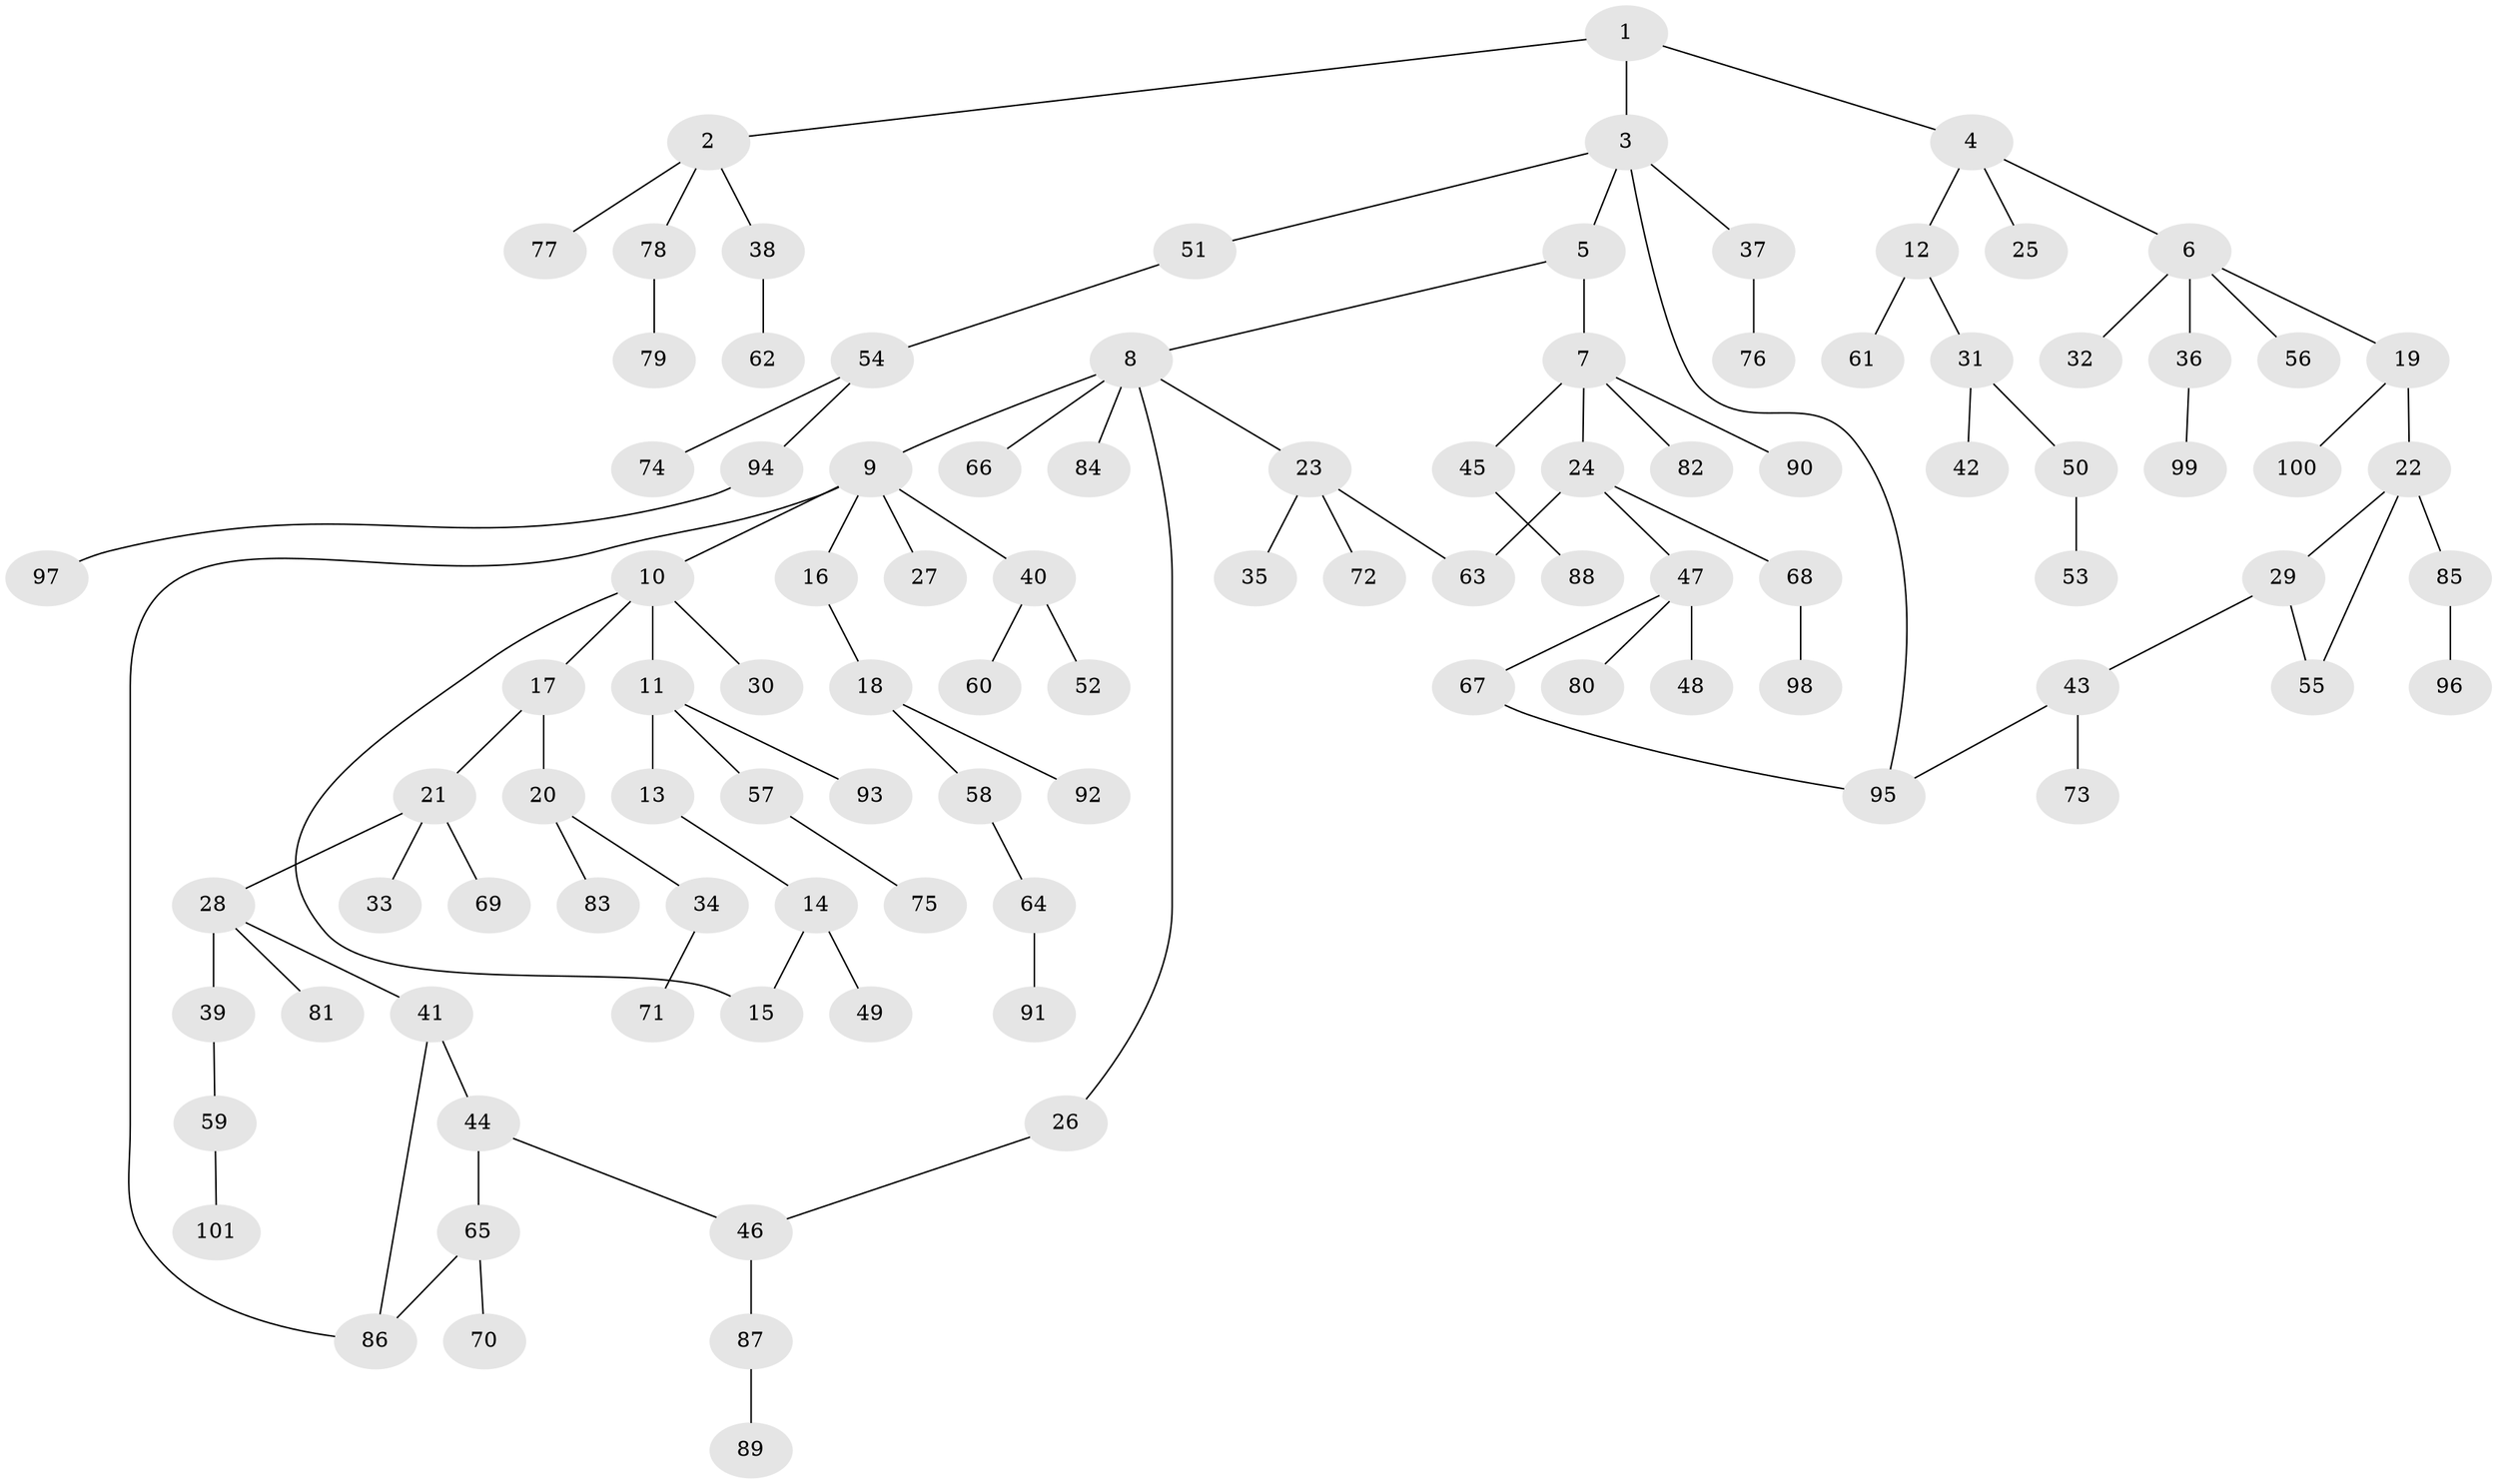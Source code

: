 // coarse degree distribution, {9: 0.02, 5: 0.06, 7: 0.04, 6: 0.02, 4: 0.06, 3: 0.06, 2: 0.16, 1: 0.58}
// Generated by graph-tools (version 1.1) at 2025/17/03/04/25 18:17:07]
// undirected, 101 vertices, 108 edges
graph export_dot {
graph [start="1"]
  node [color=gray90,style=filled];
  1;
  2;
  3;
  4;
  5;
  6;
  7;
  8;
  9;
  10;
  11;
  12;
  13;
  14;
  15;
  16;
  17;
  18;
  19;
  20;
  21;
  22;
  23;
  24;
  25;
  26;
  27;
  28;
  29;
  30;
  31;
  32;
  33;
  34;
  35;
  36;
  37;
  38;
  39;
  40;
  41;
  42;
  43;
  44;
  45;
  46;
  47;
  48;
  49;
  50;
  51;
  52;
  53;
  54;
  55;
  56;
  57;
  58;
  59;
  60;
  61;
  62;
  63;
  64;
  65;
  66;
  67;
  68;
  69;
  70;
  71;
  72;
  73;
  74;
  75;
  76;
  77;
  78;
  79;
  80;
  81;
  82;
  83;
  84;
  85;
  86;
  87;
  88;
  89;
  90;
  91;
  92;
  93;
  94;
  95;
  96;
  97;
  98;
  99;
  100;
  101;
  1 -- 2;
  1 -- 3;
  1 -- 4;
  2 -- 38;
  2 -- 77;
  2 -- 78;
  3 -- 5;
  3 -- 37;
  3 -- 51;
  3 -- 95;
  4 -- 6;
  4 -- 12;
  4 -- 25;
  5 -- 7;
  5 -- 8;
  6 -- 19;
  6 -- 32;
  6 -- 36;
  6 -- 56;
  7 -- 24;
  7 -- 45;
  7 -- 82;
  7 -- 90;
  8 -- 9;
  8 -- 23;
  8 -- 26;
  8 -- 66;
  8 -- 84;
  9 -- 10;
  9 -- 16;
  9 -- 27;
  9 -- 40;
  9 -- 86;
  10 -- 11;
  10 -- 17;
  10 -- 30;
  10 -- 15;
  11 -- 13;
  11 -- 57;
  11 -- 93;
  12 -- 31;
  12 -- 61;
  13 -- 14;
  14 -- 15;
  14 -- 49;
  16 -- 18;
  17 -- 20;
  17 -- 21;
  18 -- 58;
  18 -- 92;
  19 -- 22;
  19 -- 100;
  20 -- 34;
  20 -- 83;
  21 -- 28;
  21 -- 33;
  21 -- 69;
  22 -- 29;
  22 -- 55;
  22 -- 85;
  23 -- 35;
  23 -- 63;
  23 -- 72;
  24 -- 47;
  24 -- 68;
  24 -- 63;
  26 -- 46;
  28 -- 39;
  28 -- 41;
  28 -- 81;
  29 -- 43;
  29 -- 55;
  31 -- 42;
  31 -- 50;
  34 -- 71;
  36 -- 99;
  37 -- 76;
  38 -- 62;
  39 -- 59;
  40 -- 52;
  40 -- 60;
  41 -- 44;
  41 -- 86;
  43 -- 73;
  43 -- 95;
  44 -- 65;
  44 -- 46;
  45 -- 88;
  46 -- 87;
  47 -- 48;
  47 -- 67;
  47 -- 80;
  50 -- 53;
  51 -- 54;
  54 -- 74;
  54 -- 94;
  57 -- 75;
  58 -- 64;
  59 -- 101;
  64 -- 91;
  65 -- 70;
  65 -- 86;
  67 -- 95;
  68 -- 98;
  78 -- 79;
  85 -- 96;
  87 -- 89;
  94 -- 97;
}
